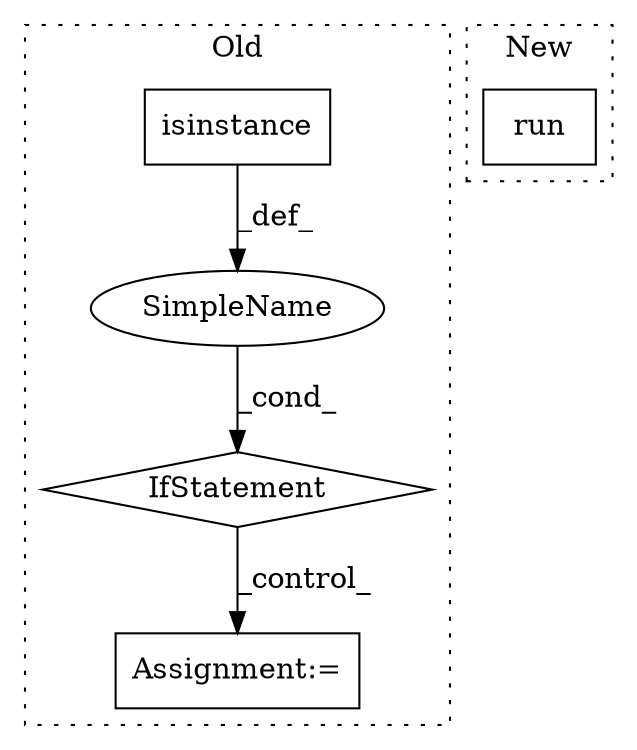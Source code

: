 digraph G {
subgraph cluster0 {
1 [label="isinstance" a="32" s="4613,4637" l="11,1" shape="box"];
3 [label="IfStatement" a="25" s="4609,4638" l="4,2" shape="diamond"];
4 [label="Assignment:=" a="7" s="4706" l="1" shape="box"];
5 [label="SimpleName" a="42" s="" l="" shape="ellipse"];
label = "Old";
style="dotted";
}
subgraph cluster1 {
2 [label="run" a="32" s="4560,4588" l="4,1" shape="box"];
label = "New";
style="dotted";
}
1 -> 5 [label="_def_"];
3 -> 4 [label="_control_"];
5 -> 3 [label="_cond_"];
}